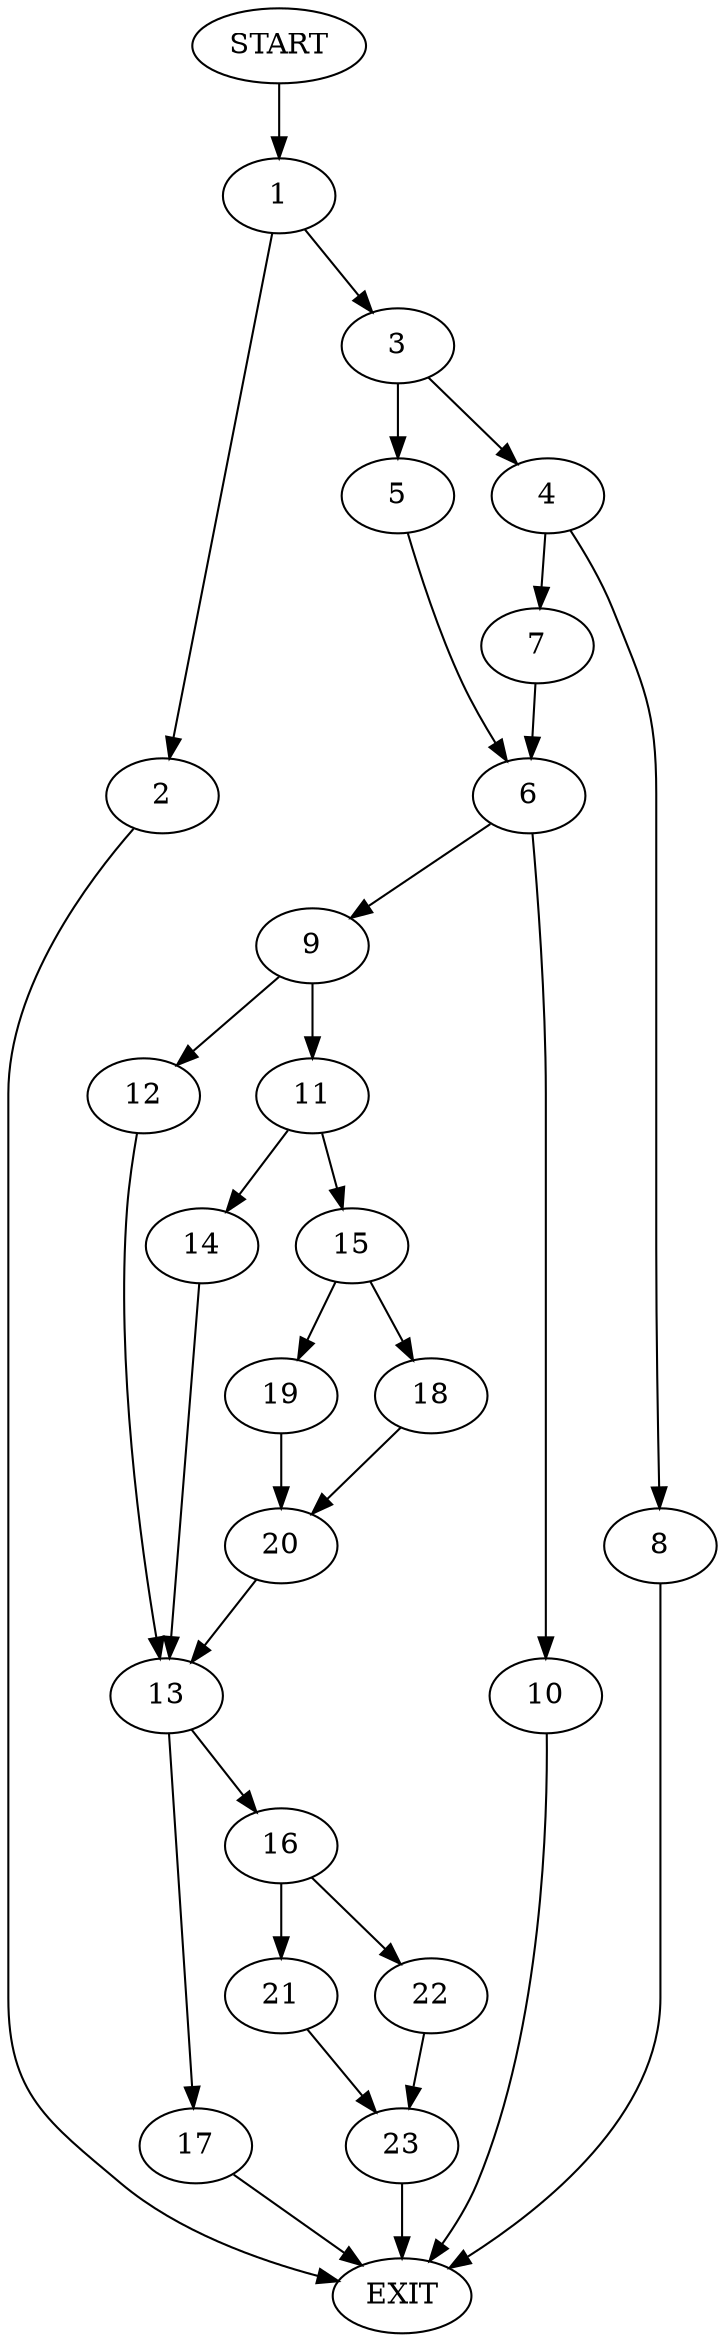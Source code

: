 digraph {
0 [label="START"]
24 [label="EXIT"]
0 -> 1
1 -> 2
1 -> 3
2 -> 24
3 -> 4
3 -> 5
5 -> 6
4 -> 7
4 -> 8
7 -> 6
8 -> 24
6 -> 9
6 -> 10
10 -> 24
9 -> 11
9 -> 12
12 -> 13
11 -> 14
11 -> 15
13 -> 16
13 -> 17
14 -> 13
15 -> 18
15 -> 19
18 -> 20
19 -> 20
20 -> 13
16 -> 21
16 -> 22
17 -> 24
22 -> 23
21 -> 23
23 -> 24
}
